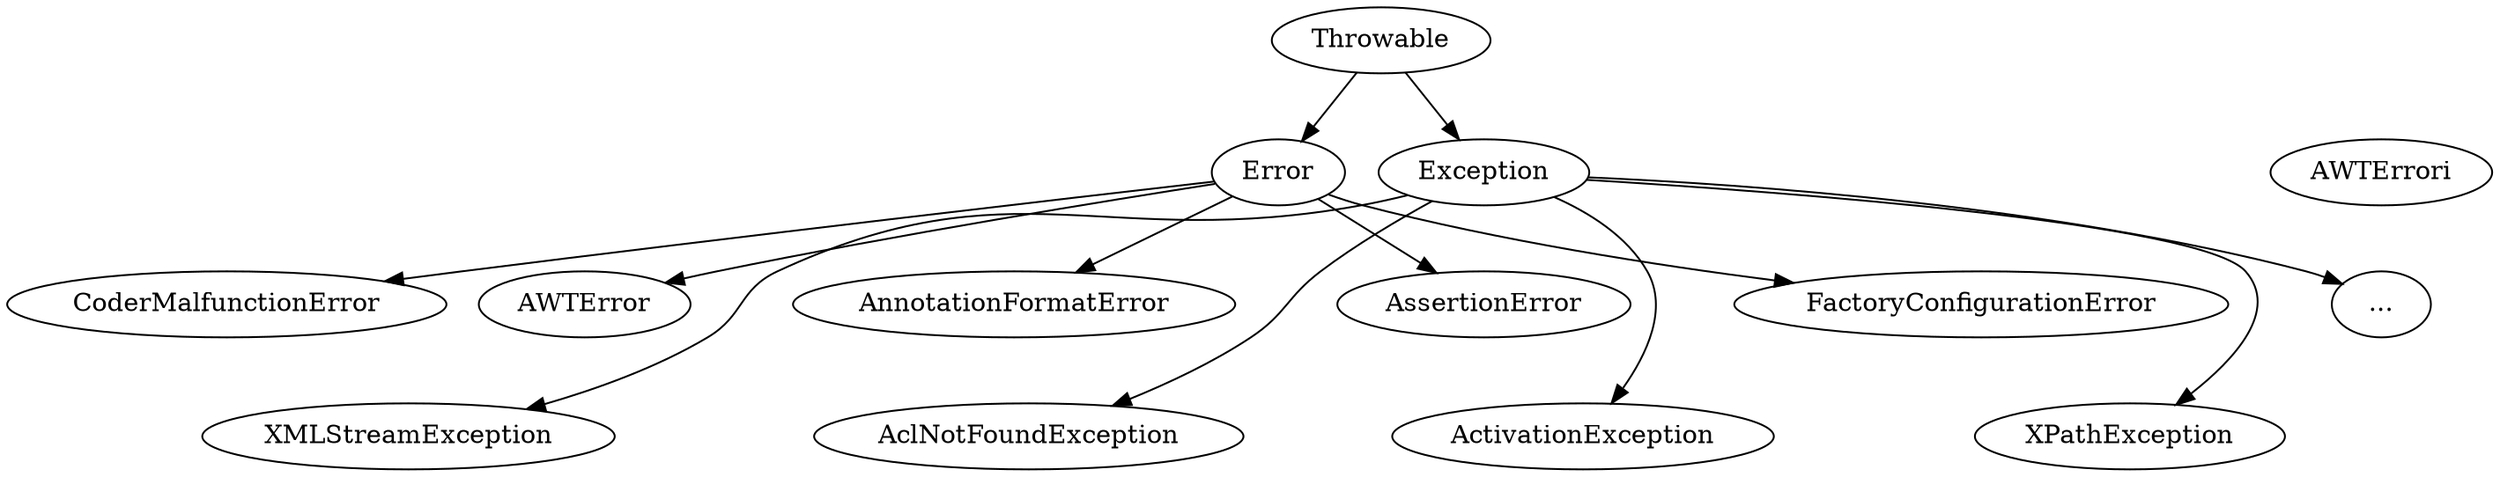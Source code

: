 digraph{
  Throwable[group=throwable] {rank = same;
  Error[group=errorexception]; 
  Exception[group=errorexception]}



Throwable-> Error [weight=2]
Throwable-> Exception [weight=2]
Error-> AnnotationFormatError
Error-> AssertionError
Error-> AWTError
Error-> CoderMalfunctionError
Error-> FactoryConfigurationError

Exception-> AclNotFoundException
Exception-> ActivationException
Exception-> "..."
Exception-> XMLStreamException
Exception-> XPathException

edge[style=invis];
Error -> Exception
AnnotationFormatError->AclNotFoundException
AssertionError->ActivationException
AWTErrori->"..."
CoderMalfunctionError->XMLStreamException
FactoryConfigurationError->XPathException
}

